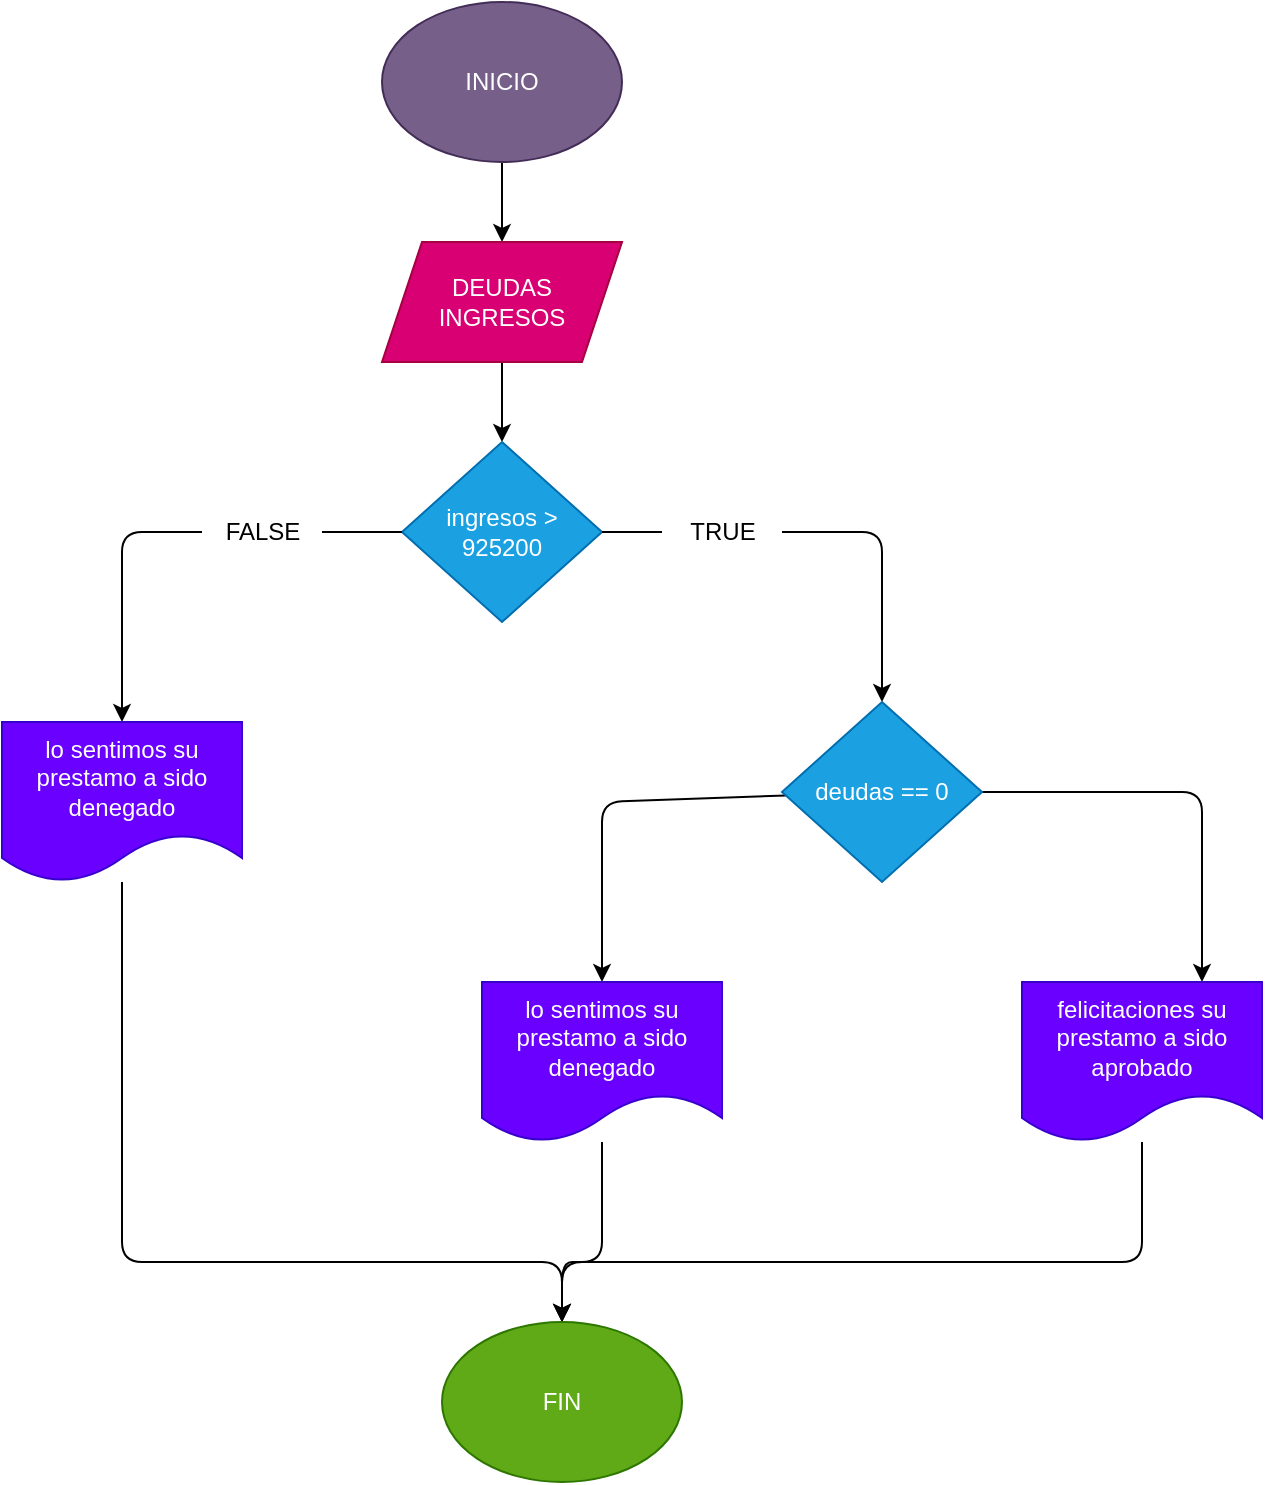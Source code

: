 <mxfile>
    <diagram id="mQE63AfuFxpp3sO8IYVn" name="Page-1">
        <mxGraphModel dx="662" dy="425" grid="1" gridSize="10" guides="1" tooltips="1" connect="1" arrows="1" fold="1" page="1" pageScale="1" pageWidth="827" pageHeight="1169" math="0" shadow="0">
            <root>
                <mxCell id="0"/>
                <mxCell id="1" parent="0"/>
                <mxCell id="8" value="" style="edgeStyle=none;html=1;" edge="1" parent="1" source="9" target="11">
                    <mxGeometry relative="1" as="geometry"/>
                </mxCell>
                <mxCell id="9" value="INICIO" style="ellipse;whiteSpace=wrap;html=1;fillColor=#76608a;fontColor=#ffffff;strokeColor=#432D57;" vertex="1" parent="1">
                    <mxGeometry x="270" y="30" width="120" height="80" as="geometry"/>
                </mxCell>
                <mxCell id="10" value="" style="edgeStyle=none;html=1;" edge="1" parent="1" source="11" target="14">
                    <mxGeometry relative="1" as="geometry"/>
                </mxCell>
                <mxCell id="11" value="DEUDAS &lt;br&gt;INGRESOS" style="shape=parallelogram;perimeter=parallelogramPerimeter;whiteSpace=wrap;html=1;fixedSize=1;fillColor=#d80073;fontColor=#ffffff;strokeColor=#A50040;" vertex="1" parent="1">
                    <mxGeometry x="270" y="150" width="120" height="60" as="geometry"/>
                </mxCell>
                <mxCell id="12" style="edgeStyle=none;html=1;entryX=0.5;entryY=0;entryDx=0;entryDy=0;startArrow=none;" edge="1" parent="1" source="25">
                    <mxGeometry relative="1" as="geometry">
                        <mxPoint x="140" y="390" as="targetPoint"/>
                        <Array as="points">
                            <mxPoint x="140" y="295"/>
                        </Array>
                    </mxGeometry>
                </mxCell>
                <mxCell id="13" style="edgeStyle=none;html=1;exitX=1;exitY=0.5;exitDx=0;exitDy=0;entryX=0.5;entryY=0;entryDx=0;entryDy=0;startArrow=none;" edge="1" parent="1" source="27" target="17">
                    <mxGeometry relative="1" as="geometry">
                        <Array as="points">
                            <mxPoint x="520" y="295"/>
                        </Array>
                    </mxGeometry>
                </mxCell>
                <mxCell id="14" value="ingresos &amp;gt;&lt;br&gt;925200" style="rhombus;whiteSpace=wrap;html=1;fillColor=#1ba1e2;fontColor=#ffffff;strokeColor=#006EAF;" vertex="1" parent="1">
                    <mxGeometry x="280" y="250" width="100" height="90" as="geometry"/>
                </mxCell>
                <mxCell id="15" style="edgeStyle=none;html=1;entryX=0.5;entryY=0;entryDx=0;entryDy=0;" edge="1" parent="1" source="17" target="20">
                    <mxGeometry relative="1" as="geometry">
                        <Array as="points">
                            <mxPoint x="380" y="430"/>
                        </Array>
                    </mxGeometry>
                </mxCell>
                <mxCell id="16" style="edgeStyle=none;html=1;entryX=0.75;entryY=0;entryDx=0;entryDy=0;" edge="1" parent="1" source="17" target="22">
                    <mxGeometry relative="1" as="geometry">
                        <Array as="points">
                            <mxPoint x="680" y="425"/>
                        </Array>
                    </mxGeometry>
                </mxCell>
                <mxCell id="17" value="deudas == 0" style="rhombus;whiteSpace=wrap;html=1;fillColor=#1ba1e2;fontColor=#ffffff;strokeColor=#006EAF;" vertex="1" parent="1">
                    <mxGeometry x="470" y="380" width="100" height="90" as="geometry"/>
                </mxCell>
                <mxCell id="18" style="edgeStyle=none;html=1;entryX=0.5;entryY=0;entryDx=0;entryDy=0;" edge="1" parent="1" target="23">
                    <mxGeometry relative="1" as="geometry">
                        <mxPoint x="140" y="470" as="sourcePoint"/>
                        <Array as="points">
                            <mxPoint x="140" y="660"/>
                            <mxPoint x="360" y="660"/>
                        </Array>
                    </mxGeometry>
                </mxCell>
                <mxCell id="19" style="edgeStyle=none;html=1;entryX=0.5;entryY=0;entryDx=0;entryDy=0;" edge="1" parent="1" source="20" target="23">
                    <mxGeometry relative="1" as="geometry">
                        <Array as="points">
                            <mxPoint x="380" y="660"/>
                            <mxPoint x="360" y="660"/>
                        </Array>
                    </mxGeometry>
                </mxCell>
                <mxCell id="20" value="lo sentimos su prestamo a sido denegado" style="shape=document;whiteSpace=wrap;html=1;boundedLbl=1;fillColor=#6a00ff;fontColor=#ffffff;strokeColor=#3700CC;" vertex="1" parent="1">
                    <mxGeometry x="320" y="520" width="120" height="80" as="geometry"/>
                </mxCell>
                <mxCell id="21" style="edgeStyle=none;html=1;entryX=0.5;entryY=0;entryDx=0;entryDy=0;" edge="1" parent="1" source="22" target="23">
                    <mxGeometry relative="1" as="geometry">
                        <Array as="points">
                            <mxPoint x="650" y="660"/>
                            <mxPoint x="360" y="660"/>
                        </Array>
                    </mxGeometry>
                </mxCell>
                <mxCell id="22" value="felicitaciones su prestamo a sido aprobado" style="shape=document;whiteSpace=wrap;html=1;boundedLbl=1;fillColor=#6a00ff;fontColor=#ffffff;strokeColor=#3700CC;" vertex="1" parent="1">
                    <mxGeometry x="590" y="520" width="120" height="80" as="geometry"/>
                </mxCell>
                <mxCell id="23" value="FIN" style="ellipse;whiteSpace=wrap;html=1;fillColor=#60a917;fontColor=#ffffff;strokeColor=#2D7600;" vertex="1" parent="1">
                    <mxGeometry x="300" y="690" width="120" height="80" as="geometry"/>
                </mxCell>
                <mxCell id="24" value="lo sentimos su prestamo a sido denegado" style="shape=document;whiteSpace=wrap;html=1;boundedLbl=1;fillColor=#6a00ff;fontColor=#ffffff;strokeColor=#3700CC;" vertex="1" parent="1">
                    <mxGeometry x="80" y="390" width="120" height="80" as="geometry"/>
                </mxCell>
                <mxCell id="26" value="" style="edgeStyle=none;html=1;endArrow=none;" edge="1" parent="1" source="14" target="25">
                    <mxGeometry relative="1" as="geometry">
                        <mxPoint x="140" y="390" as="targetPoint"/>
                        <Array as="points"/>
                        <mxPoint x="280" y="295" as="sourcePoint"/>
                    </mxGeometry>
                </mxCell>
                <mxCell id="25" value="FALSE" style="text;html=1;align=center;verticalAlign=middle;resizable=0;points=[];autosize=1;strokeColor=none;fillColor=none;" vertex="1" parent="1">
                    <mxGeometry x="180" y="280" width="60" height="30" as="geometry"/>
                </mxCell>
                <mxCell id="28" value="" style="edgeStyle=none;html=1;exitX=1;exitY=0.5;exitDx=0;exitDy=0;endArrow=none;" edge="1" parent="1" source="14" target="27">
                    <mxGeometry relative="1" as="geometry">
                        <Array as="points"/>
                        <mxPoint x="380" y="295" as="sourcePoint"/>
                        <mxPoint x="520" y="380" as="targetPoint"/>
                    </mxGeometry>
                </mxCell>
                <mxCell id="27" value="TRUE" style="text;html=1;align=center;verticalAlign=middle;resizable=0;points=[];autosize=1;strokeColor=none;fillColor=none;" vertex="1" parent="1">
                    <mxGeometry x="410" y="280" width="60" height="30" as="geometry"/>
                </mxCell>
            </root>
        </mxGraphModel>
    </diagram>
</mxfile>